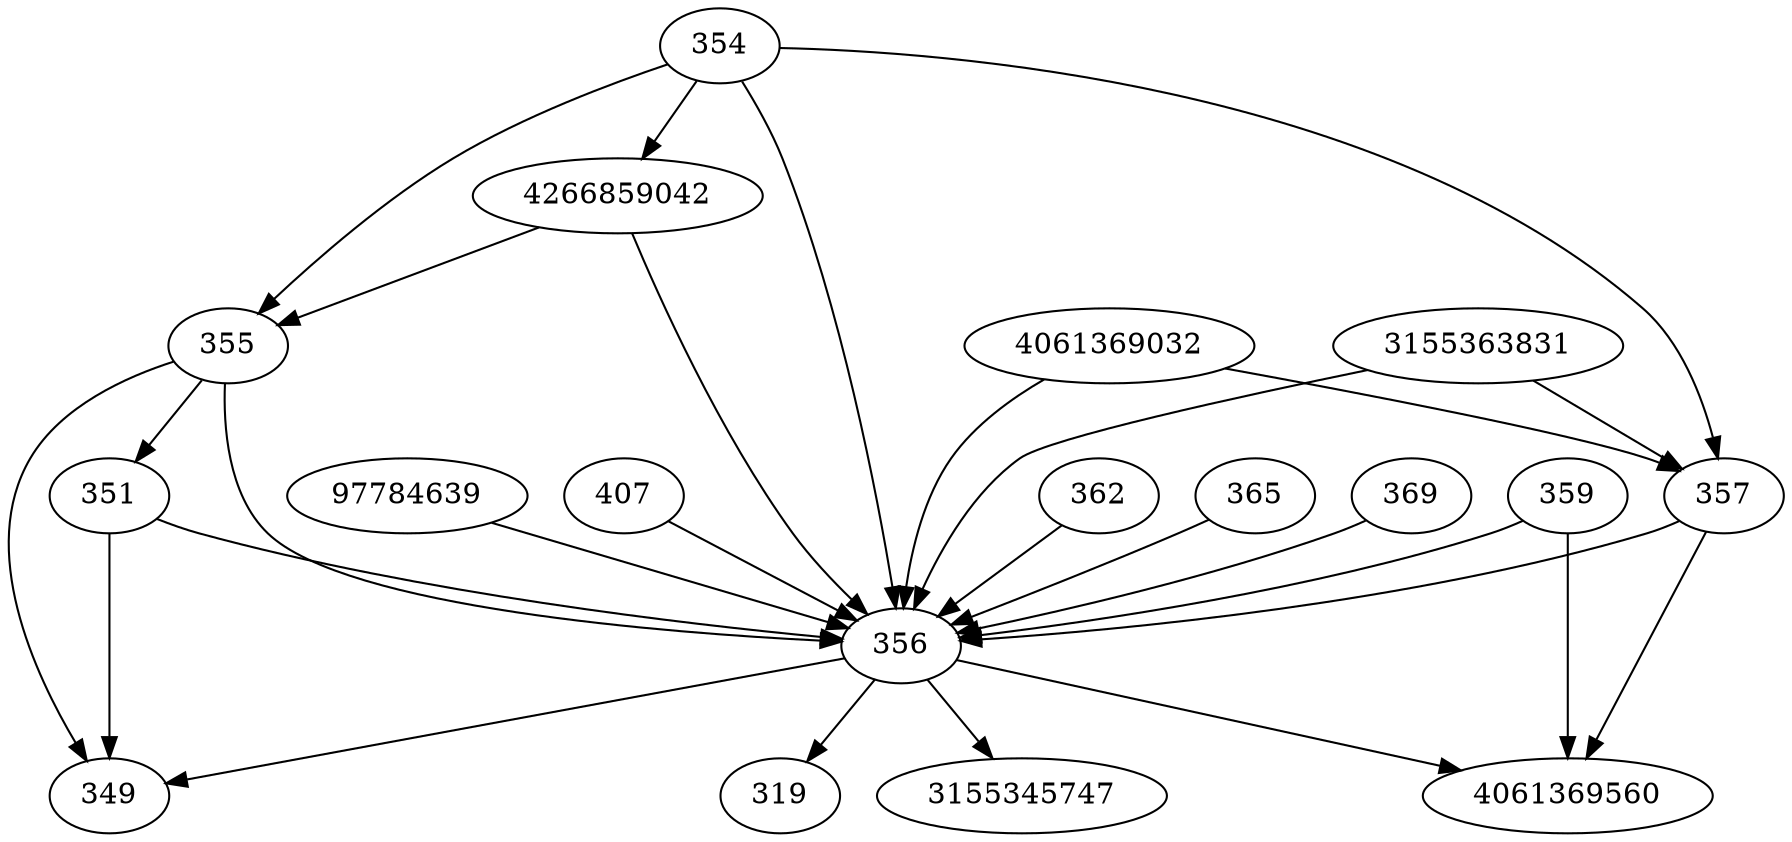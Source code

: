 strict digraph  {
407;
4266859042;
355;
354;
357;
319;
359;
4061369032;
356;
362;
365;
369;
3155345747;
97784639;
3155363831;
4061369560;
349;
351;
407 -> 356;
4266859042 -> 355;
4266859042 -> 356;
355 -> 349;
355 -> 351;
355 -> 356;
354 -> 4266859042;
354 -> 356;
354 -> 357;
354 -> 355;
357 -> 356;
357 -> 4061369560;
359 -> 356;
359 -> 4061369560;
4061369032 -> 356;
4061369032 -> 357;
356 -> 349;
356 -> 3155345747;
356 -> 319;
356 -> 4061369560;
362 -> 356;
365 -> 356;
369 -> 356;
97784639 -> 356;
3155363831 -> 356;
3155363831 -> 357;
351 -> 349;
351 -> 356;
}
